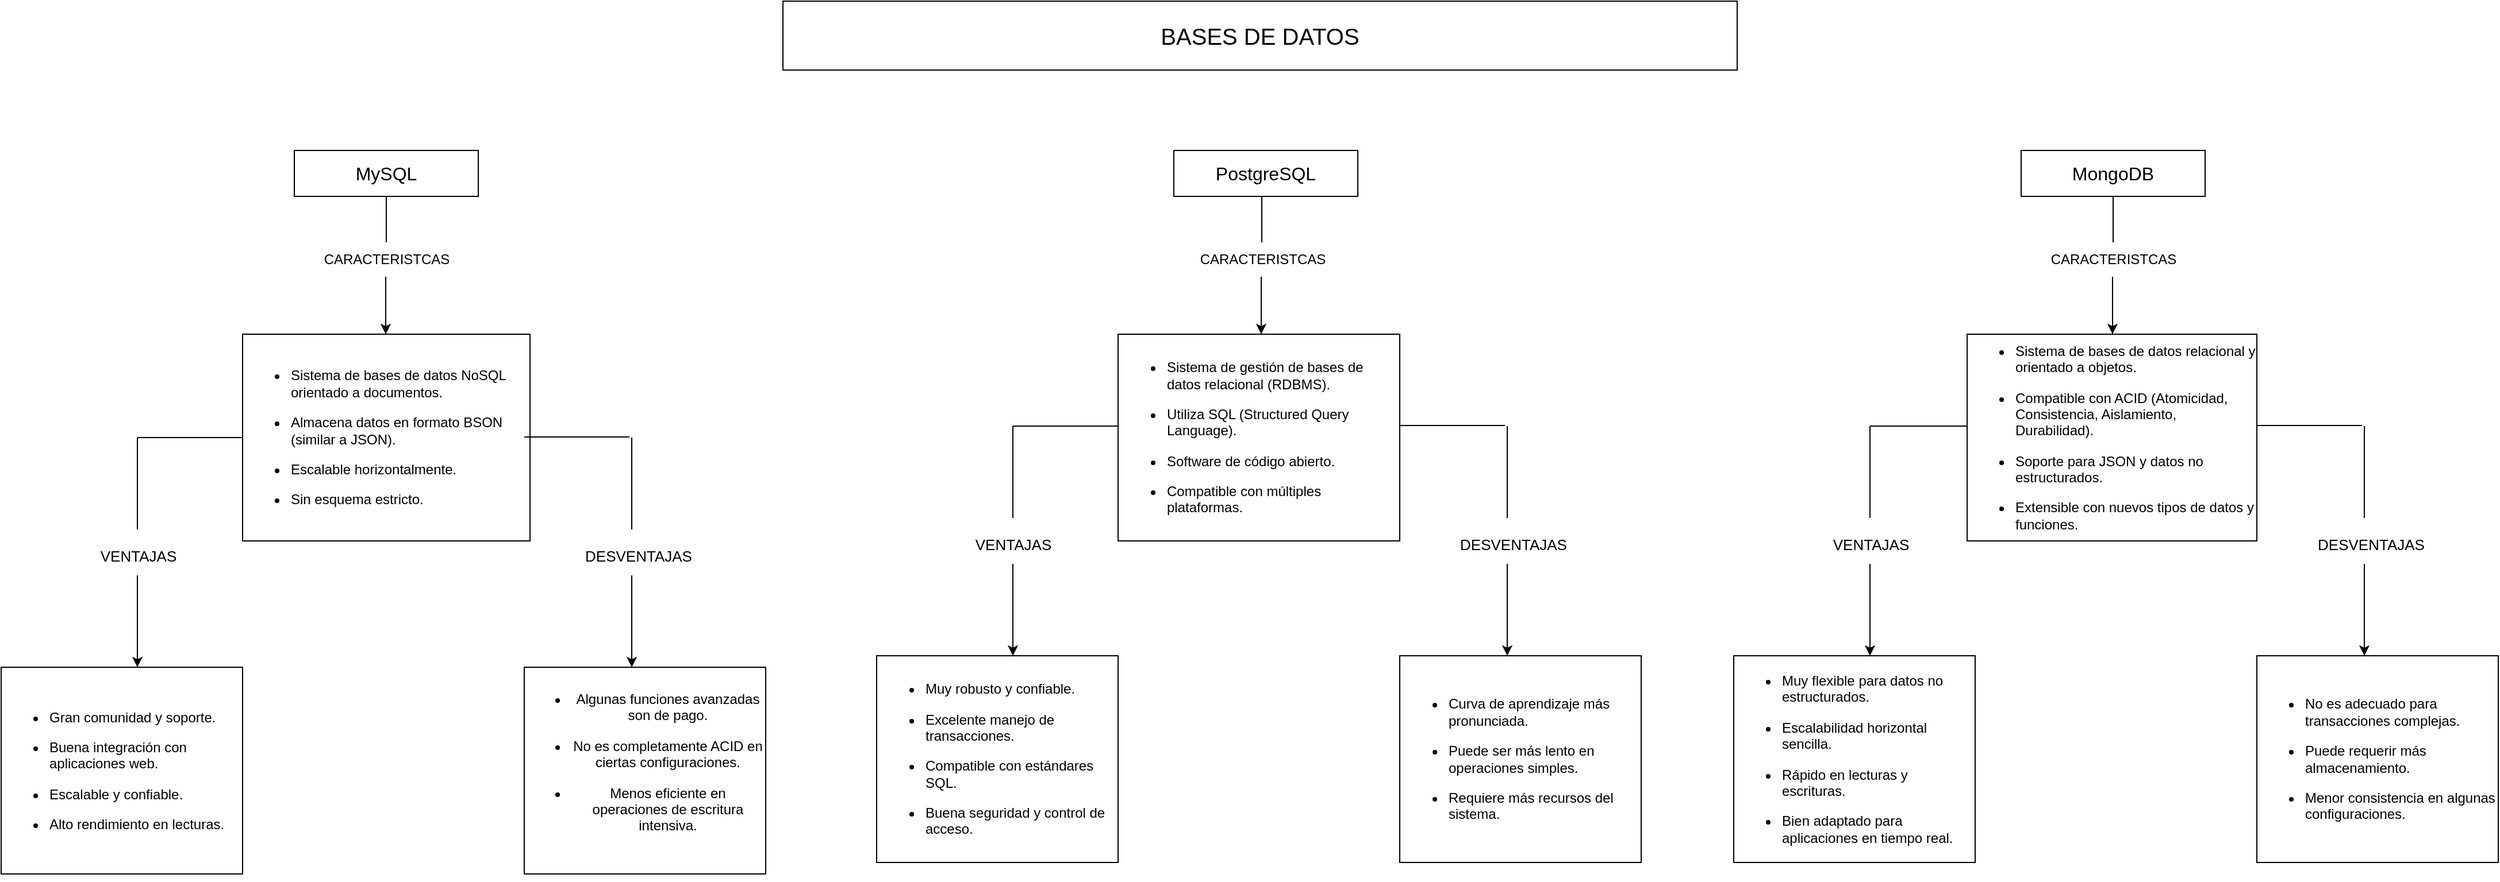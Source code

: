 <mxfile version="26.1.3">
  <diagram name="Página-1" id="1wpd4cxgm_Yc4lCq1zx7">
    <mxGraphModel dx="2541" dy="923" grid="1" gridSize="10" guides="1" tooltips="1" connect="1" arrows="1" fold="1" page="1" pageScale="1" pageWidth="827" pageHeight="1169" math="0" shadow="0">
      <root>
        <mxCell id="0" />
        <mxCell id="1" parent="0" />
        <mxCell id="YgctbKnUYy7wQDn3ax8j-1" value="&lt;font style=&quot;font-size: 20px;&quot;&gt;BASES DE DATOS&lt;/font&gt;" style="rounded=0;whiteSpace=wrap;html=1;" vertex="1" parent="1">
          <mxGeometry y="30" width="830" height="60" as="geometry" />
        </mxCell>
        <mxCell id="YgctbKnUYy7wQDn3ax8j-2" value="&lt;font style=&quot;font-size: 16px;&quot;&gt;&lt;br&gt;&lt;/font&gt;&lt;p data-pm-slice=&quot;1 1 [&amp;quot;ordered_list&amp;quot;,{&amp;quot;spread&amp;quot;:true,&amp;quot;startingNumber&amp;quot;:1,&amp;quot;start&amp;quot;:49,&amp;quot;end&amp;quot;:1872},&amp;quot;regular_list_item&amp;quot;,{&amp;quot;start&amp;quot;:49,&amp;quot;end&amp;quot;:637}]&quot;&gt;&lt;span&gt;&lt;font style=&quot;font-size: 16px;&quot;&gt;MySQL&lt;/font&gt;&lt;/span&gt;&lt;/p&gt;&lt;b&gt;&lt;font style=&quot;font-size: 16px;&quot;&gt;&lt;br&gt;&lt;/font&gt;&lt;/b&gt;" style="rounded=0;whiteSpace=wrap;html=1;" vertex="1" parent="1">
          <mxGeometry x="-425" y="160" width="160" height="40" as="geometry" />
        </mxCell>
        <mxCell id="YgctbKnUYy7wQDn3ax8j-3" value="&lt;p data-pm-slice=&quot;1 1 [&amp;quot;ordered_list&amp;quot;,{&amp;quot;spread&amp;quot;:true,&amp;quot;startingNumber&amp;quot;:1,&amp;quot;start&amp;quot;:49,&amp;quot;end&amp;quot;:1872},&amp;quot;regular_list_item&amp;quot;,{&amp;quot;start&amp;quot;:639,&amp;quot;end&amp;quot;:1273}]&quot;&gt;&lt;font style=&quot;font-size: 16px;&quot;&gt;PostgreSQL&lt;/font&gt;&lt;/p&gt;" style="rounded=0;whiteSpace=wrap;html=1;" vertex="1" parent="1">
          <mxGeometry x="340" y="160" width="160" height="40" as="geometry" />
        </mxCell>
        <mxCell id="YgctbKnUYy7wQDn3ax8j-4" value="&lt;p data-pm-slice=&quot;1 1 [&amp;quot;ordered_list&amp;quot;,{&amp;quot;spread&amp;quot;:true,&amp;quot;startingNumber&amp;quot;:1,&amp;quot;start&amp;quot;:49,&amp;quot;end&amp;quot;:1872},&amp;quot;regular_list_item&amp;quot;,{&amp;quot;start&amp;quot;:1275,&amp;quot;end&amp;quot;:1872}]&quot;&gt;&lt;font style=&quot;font-size: 16px;&quot;&gt;MongoDB&lt;/font&gt;&lt;/p&gt;" style="rounded=0;whiteSpace=wrap;html=1;" vertex="1" parent="1">
          <mxGeometry x="1077" y="160" width="160" height="40" as="geometry" />
        </mxCell>
        <mxCell id="YgctbKnUYy7wQDn3ax8j-5" value="&lt;ul data-pm-slice=&quot;3 3 [&amp;quot;ordered_list&amp;quot;,{&amp;quot;spread&amp;quot;:true,&amp;quot;startingNumber&amp;quot;:1,&amp;quot;start&amp;quot;:49,&amp;quot;end&amp;quot;:1872},&amp;quot;regular_list_item&amp;quot;,{&amp;quot;start&amp;quot;:49,&amp;quot;end&amp;quot;:637},&amp;quot;list&amp;quot;,{&amp;quot;spread&amp;quot;:false,&amp;quot;start&amp;quot;:65,&amp;quot;end&amp;quot;:637},&amp;quot;regular_list_item&amp;quot;,{&amp;quot;start&amp;quot;:65,&amp;quot;end&amp;quot;:279}]&quot; data-spread=&quot;false&quot;&gt;&lt;li&gt;&lt;p&gt;Sistema de gestión de bases de datos relacional (RDBMS).&lt;/p&gt;&lt;/li&gt;&lt;li&gt;&lt;p&gt;Utiliza SQL (Structured Query Language).&lt;/p&gt;&lt;/li&gt;&lt;li&gt;&lt;p&gt;Software de código abierto.&lt;/p&gt;&lt;/li&gt;&lt;li&gt;&lt;p&gt;Compatible con múltiples plataformas.&lt;/p&gt;&lt;/li&gt;&lt;/ul&gt;" style="rounded=0;whiteSpace=wrap;html=1;align=left;" vertex="1" parent="1">
          <mxGeometry x="291.5" y="320" width="245" height="180" as="geometry" />
        </mxCell>
        <mxCell id="YgctbKnUYy7wQDn3ax8j-7" value="" style="endArrow=none;html=1;rounded=0;" edge="1" parent="1">
          <mxGeometry width="50" height="50" relative="1" as="geometry">
            <mxPoint x="-345" y="240" as="sourcePoint" />
            <mxPoint x="-345" y="200" as="targetPoint" />
          </mxGeometry>
        </mxCell>
        <mxCell id="YgctbKnUYy7wQDn3ax8j-8" value="" style="endArrow=classic;html=1;rounded=0;" edge="1" parent="1">
          <mxGeometry width="50" height="50" relative="1" as="geometry">
            <mxPoint x="-345.5" y="270" as="sourcePoint" />
            <mxPoint x="-345.5" y="320" as="targetPoint" />
          </mxGeometry>
        </mxCell>
        <mxCell id="YgctbKnUYy7wQDn3ax8j-9" value="CARACTERISTCAS" style="text;html=1;align=center;verticalAlign=middle;resizable=0;points=[];autosize=1;strokeColor=none;fillColor=none;" vertex="1" parent="1">
          <mxGeometry x="-410" y="240" width="130" height="30" as="geometry" />
        </mxCell>
        <mxCell id="YgctbKnUYy7wQDn3ax8j-14" value="&lt;ul data-pm-slice=&quot;3 3 [&amp;quot;ordered_list&amp;quot;,{&amp;quot;spread&amp;quot;:true,&amp;quot;startingNumber&amp;quot;:1,&amp;quot;start&amp;quot;:49,&amp;quot;end&amp;quot;:1872},&amp;quot;regular_list_item&amp;quot;,{&amp;quot;start&amp;quot;:639,&amp;quot;end&amp;quot;:1273},&amp;quot;list&amp;quot;,{&amp;quot;spread&amp;quot;:false,&amp;quot;start&amp;quot;:660,&amp;quot;end&amp;quot;:1273},&amp;quot;regular_list_item&amp;quot;,{&amp;quot;start&amp;quot;:660,&amp;quot;end&amp;quot;:938}]&quot; data-spread=&quot;false&quot;&gt;&lt;li&gt;&lt;p&gt;Sistema de bases de datos relacional y orientado a objetos.&lt;/p&gt;&lt;/li&gt;&lt;li&gt;&lt;p&gt;Compatible con ACID (Atomicidad, Consistencia, Aislamiento, Durabilidad).&lt;/p&gt;&lt;/li&gt;&lt;li&gt;&lt;p&gt;Soporte para JSON y datos no estructurados.&lt;/p&gt;&lt;/li&gt;&lt;li&gt;&lt;p&gt;Extensible con nuevos tipos de datos y funciones.&lt;/p&gt;&lt;/li&gt;&lt;/ul&gt;" style="rounded=0;whiteSpace=wrap;html=1;align=left;" vertex="1" parent="1">
          <mxGeometry x="1030" y="320" width="252" height="180" as="geometry" />
        </mxCell>
        <mxCell id="YgctbKnUYy7wQDn3ax8j-15" value="" style="endArrow=none;html=1;rounded=0;" edge="1" parent="1">
          <mxGeometry width="50" height="50" relative="1" as="geometry">
            <mxPoint x="416.5" y="240" as="sourcePoint" />
            <mxPoint x="416.5" y="200" as="targetPoint" />
          </mxGeometry>
        </mxCell>
        <mxCell id="YgctbKnUYy7wQDn3ax8j-16" value="" style="endArrow=classic;html=1;rounded=0;" edge="1" parent="1">
          <mxGeometry width="50" height="50" relative="1" as="geometry">
            <mxPoint x="416" y="270" as="sourcePoint" />
            <mxPoint x="416" y="320" as="targetPoint" />
          </mxGeometry>
        </mxCell>
        <mxCell id="YgctbKnUYy7wQDn3ax8j-17" value="CARACTERISTCAS" style="text;html=1;align=center;verticalAlign=middle;resizable=0;points=[];autosize=1;strokeColor=none;fillColor=none;" vertex="1" parent="1">
          <mxGeometry x="351.5" y="240" width="130" height="30" as="geometry" />
        </mxCell>
        <mxCell id="YgctbKnUYy7wQDn3ax8j-18" value="&lt;ul data-pm-slice=&quot;3 3 [&amp;quot;ordered_list&amp;quot;,{&amp;quot;spread&amp;quot;:true,&amp;quot;startingNumber&amp;quot;:1,&amp;quot;start&amp;quot;:49,&amp;quot;end&amp;quot;:1872},&amp;quot;regular_list_item&amp;quot;,{&amp;quot;start&amp;quot;:1275,&amp;quot;end&amp;quot;:1872},&amp;quot;list&amp;quot;,{&amp;quot;spread&amp;quot;:false,&amp;quot;start&amp;quot;:1293,&amp;quot;end&amp;quot;:1872},&amp;quot;regular_list_item&amp;quot;,{&amp;quot;start&amp;quot;:1293,&amp;quot;end&amp;quot;:1497}]&quot; data-spread=&quot;false&quot;&gt;&lt;li&gt;&lt;p&gt;Sistema de bases de datos NoSQL orientado a documentos.&lt;/p&gt;&lt;/li&gt;&lt;li&gt;&lt;p&gt;Almacena datos en formato BSON (similar a JSON).&lt;/p&gt;&lt;/li&gt;&lt;li&gt;&lt;p&gt;Escalable horizontalmente.&lt;/p&gt;&lt;/li&gt;&lt;li&gt;&lt;p&gt;Sin esquema estricto.&lt;/p&gt;&lt;/li&gt;&lt;/ul&gt;" style="rounded=0;whiteSpace=wrap;html=1;align=left;" vertex="1" parent="1">
          <mxGeometry x="-470" y="320" width="250" height="180" as="geometry" />
        </mxCell>
        <mxCell id="YgctbKnUYy7wQDn3ax8j-19" value="" style="endArrow=none;html=1;rounded=0;" edge="1" parent="1">
          <mxGeometry width="50" height="50" relative="1" as="geometry">
            <mxPoint x="1157" y="240" as="sourcePoint" />
            <mxPoint x="1157" y="200" as="targetPoint" />
          </mxGeometry>
        </mxCell>
        <mxCell id="YgctbKnUYy7wQDn3ax8j-20" value="" style="endArrow=classic;html=1;rounded=0;" edge="1" parent="1">
          <mxGeometry width="50" height="50" relative="1" as="geometry">
            <mxPoint x="1156.5" y="270" as="sourcePoint" />
            <mxPoint x="1156.5" y="320" as="targetPoint" />
          </mxGeometry>
        </mxCell>
        <mxCell id="YgctbKnUYy7wQDn3ax8j-21" value="CARACTERISTCAS" style="text;html=1;align=center;verticalAlign=middle;resizable=0;points=[];autosize=1;strokeColor=none;fillColor=none;" vertex="1" parent="1">
          <mxGeometry x="1092" y="240" width="130" height="30" as="geometry" />
        </mxCell>
        <mxCell id="YgctbKnUYy7wQDn3ax8j-22" value="" style="endArrow=none;html=1;rounded=0;" edge="1" parent="1">
          <mxGeometry width="50" height="50" relative="1" as="geometry">
            <mxPoint x="200" y="400" as="sourcePoint" />
            <mxPoint x="291.5" y="400" as="targetPoint" />
          </mxGeometry>
        </mxCell>
        <mxCell id="YgctbKnUYy7wQDn3ax8j-23" value="" style="endArrow=none;html=1;rounded=0;" edge="1" parent="1">
          <mxGeometry width="50" height="50" relative="1" as="geometry">
            <mxPoint x="200" y="480" as="sourcePoint" />
            <mxPoint x="200" y="400" as="targetPoint" />
          </mxGeometry>
        </mxCell>
        <mxCell id="YgctbKnUYy7wQDn3ax8j-24" value="" style="endArrow=none;html=1;rounded=0;" edge="1" parent="1">
          <mxGeometry width="50" height="50" relative="1" as="geometry">
            <mxPoint x="536.5" y="399.47" as="sourcePoint" />
            <mxPoint x="628" y="399.47" as="targetPoint" />
          </mxGeometry>
        </mxCell>
        <mxCell id="YgctbKnUYy7wQDn3ax8j-25" value="" style="endArrow=none;html=1;rounded=0;" edge="1" parent="1">
          <mxGeometry width="50" height="50" relative="1" as="geometry">
            <mxPoint x="630" y="480" as="sourcePoint" />
            <mxPoint x="630" y="400" as="targetPoint" />
          </mxGeometry>
        </mxCell>
        <mxCell id="YgctbKnUYy7wQDn3ax8j-26" value="" style="endArrow=classic;html=1;rounded=0;" edge="1" parent="1">
          <mxGeometry width="50" height="50" relative="1" as="geometry">
            <mxPoint x="200" y="520" as="sourcePoint" />
            <mxPoint x="200" y="600" as="targetPoint" />
          </mxGeometry>
        </mxCell>
        <mxCell id="YgctbKnUYy7wQDn3ax8j-27" value="" style="endArrow=classic;html=1;rounded=0;" edge="1" parent="1">
          <mxGeometry width="50" height="50" relative="1" as="geometry">
            <mxPoint x="630" y="520" as="sourcePoint" />
            <mxPoint x="630" y="600" as="targetPoint" />
          </mxGeometry>
        </mxCell>
        <mxCell id="YgctbKnUYy7wQDn3ax8j-28" value="&lt;ul data-pm-slice=&quot;3 3 [&amp;quot;ordered_list&amp;quot;,{&amp;quot;spread&amp;quot;:true,&amp;quot;startingNumber&amp;quot;:1,&amp;quot;start&amp;quot;:49,&amp;quot;end&amp;quot;:1872},&amp;quot;regular_list_item&amp;quot;,{&amp;quot;start&amp;quot;:639,&amp;quot;end&amp;quot;:1273},&amp;quot;list&amp;quot;,{&amp;quot;spread&amp;quot;:false,&amp;quot;start&amp;quot;:660,&amp;quot;end&amp;quot;:1273},&amp;quot;regular_list_item&amp;quot;,{&amp;quot;start&amp;quot;:942,&amp;quot;end&amp;quot;:1113}]&quot; data-spread=&quot;false&quot;&gt;&lt;li&gt;&lt;p&gt;Muy robusto y confiable.&lt;/p&gt;&lt;/li&gt;&lt;li&gt;&lt;p&gt;Excelente manejo de transacciones.&lt;/p&gt;&lt;/li&gt;&lt;li&gt;&lt;p&gt;Compatible con estándares SQL.&lt;/p&gt;&lt;/li&gt;&lt;li&gt;&lt;p&gt;Buena seguridad y control de acceso.&lt;/p&gt;&lt;/li&gt;&lt;/ul&gt;" style="rounded=0;whiteSpace=wrap;html=1;align=left;" vertex="1" parent="1">
          <mxGeometry x="81.5" y="600" width="210" height="180" as="geometry" />
        </mxCell>
        <mxCell id="YgctbKnUYy7wQDn3ax8j-29" value="&lt;ul data-pm-slice=&quot;3 3 [&amp;quot;ordered_list&amp;quot;,{&amp;quot;spread&amp;quot;:true,&amp;quot;startingNumber&amp;quot;:1,&amp;quot;start&amp;quot;:49,&amp;quot;end&amp;quot;:1872},&amp;quot;regular_list_item&amp;quot;,{&amp;quot;start&amp;quot;:639,&amp;quot;end&amp;quot;:1273},&amp;quot;list&amp;quot;,{&amp;quot;spread&amp;quot;:false,&amp;quot;start&amp;quot;:660,&amp;quot;end&amp;quot;:1273},&amp;quot;regular_list_item&amp;quot;,{&amp;quot;start&amp;quot;:1117,&amp;quot;end&amp;quot;:1273}]&quot; data-spread=&quot;false&quot;&gt;&lt;li&gt;&lt;p&gt;Curva de aprendizaje más pronunciada.&lt;/p&gt;&lt;/li&gt;&lt;li&gt;&lt;p&gt;Puede ser más lento en operaciones simples.&lt;/p&gt;&lt;/li&gt;&lt;li&gt;&lt;p&gt;Requiere más recursos del sistema.&lt;/p&gt;&lt;/li&gt;&lt;/ul&gt;" style="rounded=0;whiteSpace=wrap;html=1;align=left;" vertex="1" parent="1">
          <mxGeometry x="536.5" y="600" width="210" height="180" as="geometry" />
        </mxCell>
        <mxCell id="YgctbKnUYy7wQDn3ax8j-30" value="&lt;span style=&quot;font-size: 13px;&quot;&gt;VENTAJAS&lt;/span&gt;" style="text;html=1;align=center;verticalAlign=middle;resizable=0;points=[];autosize=1;strokeColor=none;fillColor=none;" vertex="1" parent="1">
          <mxGeometry x="155" y="488" width="90" height="30" as="geometry" />
        </mxCell>
        <mxCell id="YgctbKnUYy7wQDn3ax8j-31" value="&lt;span style=&quot;font-size: 13px;&quot;&gt;DESVENTAJAS&lt;/span&gt;" style="text;html=1;align=center;verticalAlign=middle;resizable=0;points=[];autosize=1;strokeColor=none;fillColor=none;" vertex="1" parent="1">
          <mxGeometry x="575" y="488" width="120" height="30" as="geometry" />
        </mxCell>
        <mxCell id="YgctbKnUYy7wQDn3ax8j-33" value="" style="endArrow=none;html=1;rounded=0;" edge="1" parent="1">
          <mxGeometry width="50" height="50" relative="1" as="geometry">
            <mxPoint x="945.5" y="400" as="sourcePoint" />
            <mxPoint x="1030" y="400" as="targetPoint" />
          </mxGeometry>
        </mxCell>
        <mxCell id="YgctbKnUYy7wQDn3ax8j-34" value="" style="endArrow=none;html=1;rounded=0;" edge="1" parent="1">
          <mxGeometry width="50" height="50" relative="1" as="geometry">
            <mxPoint x="945.5" y="480" as="sourcePoint" />
            <mxPoint x="945.5" y="400" as="targetPoint" />
          </mxGeometry>
        </mxCell>
        <mxCell id="YgctbKnUYy7wQDn3ax8j-35" value="" style="endArrow=none;html=1;rounded=0;" edge="1" parent="1">
          <mxGeometry width="50" height="50" relative="1" as="geometry">
            <mxPoint x="1282" y="399.47" as="sourcePoint" />
            <mxPoint x="1373.5" y="399.47" as="targetPoint" />
          </mxGeometry>
        </mxCell>
        <mxCell id="YgctbKnUYy7wQDn3ax8j-36" value="" style="endArrow=none;html=1;rounded=0;" edge="1" parent="1">
          <mxGeometry width="50" height="50" relative="1" as="geometry">
            <mxPoint x="1375.5" y="480" as="sourcePoint" />
            <mxPoint x="1375.5" y="400" as="targetPoint" />
          </mxGeometry>
        </mxCell>
        <mxCell id="YgctbKnUYy7wQDn3ax8j-37" value="" style="endArrow=classic;html=1;rounded=0;" edge="1" parent="1">
          <mxGeometry width="50" height="50" relative="1" as="geometry">
            <mxPoint x="945.5" y="520" as="sourcePoint" />
            <mxPoint x="945.5" y="600" as="targetPoint" />
          </mxGeometry>
        </mxCell>
        <mxCell id="YgctbKnUYy7wQDn3ax8j-38" value="" style="endArrow=classic;html=1;rounded=0;" edge="1" parent="1">
          <mxGeometry width="50" height="50" relative="1" as="geometry">
            <mxPoint x="1375.5" y="520" as="sourcePoint" />
            <mxPoint x="1375.5" y="600" as="targetPoint" />
          </mxGeometry>
        </mxCell>
        <mxCell id="YgctbKnUYy7wQDn3ax8j-39" value="&lt;br&gt;&lt;ul data-pm-slice=&quot;3 3 [&amp;quot;ordered_list&amp;quot;,{&amp;quot;spread&amp;quot;:true,&amp;quot;startingNumber&amp;quot;:1,&amp;quot;start&amp;quot;:49,&amp;quot;end&amp;quot;:1872},&amp;quot;regular_list_item&amp;quot;,{&amp;quot;start&amp;quot;:1275,&amp;quot;end&amp;quot;:1872},&amp;quot;list&amp;quot;,{&amp;quot;spread&amp;quot;:false,&amp;quot;start&amp;quot;:1293,&amp;quot;end&amp;quot;:1872},&amp;quot;regular_list_item&amp;quot;,{&amp;quot;start&amp;quot;:1501,&amp;quot;end&amp;quot;:1702}]&quot; data-spread=&quot;false&quot;&gt;&lt;li&gt;&lt;p&gt;&lt;span&gt;Muy flexible para datos no estructurados.&lt;/span&gt;&lt;/p&gt;&lt;/li&gt;&lt;li&gt;&lt;p&gt;&lt;span&gt;Escalabilidad horizontal sencilla.&lt;/span&gt;&lt;/p&gt;&lt;/li&gt;&lt;li&gt;&lt;p&gt;&lt;span&gt;Rápido en lecturas y escrituras.&lt;/span&gt;&lt;/p&gt;&lt;/li&gt;&lt;li&gt;&lt;p&gt;&lt;span&gt;Bien adaptado para aplicaciones en tiempo real.&lt;/span&gt;&lt;/p&gt;&lt;/li&gt;&lt;/ul&gt;&lt;div&gt;&lt;br/&gt;&lt;/div&gt;" style="rounded=0;whiteSpace=wrap;html=1;align=left;" vertex="1" parent="1">
          <mxGeometry x="827" y="600" width="210" height="180" as="geometry" />
        </mxCell>
        <mxCell id="YgctbKnUYy7wQDn3ax8j-40" value="&lt;ul data-pm-slice=&quot;3 3 [&amp;quot;ordered_list&amp;quot;,{&amp;quot;spread&amp;quot;:true,&amp;quot;startingNumber&amp;quot;:1,&amp;quot;start&amp;quot;:49,&amp;quot;end&amp;quot;:1872},&amp;quot;regular_list_item&amp;quot;,{&amp;quot;start&amp;quot;:1275,&amp;quot;end&amp;quot;:1872},&amp;quot;list&amp;quot;,{&amp;quot;spread&amp;quot;:false,&amp;quot;start&amp;quot;:1293,&amp;quot;end&amp;quot;:1872},&amp;quot;regular_list_item&amp;quot;,{&amp;quot;start&amp;quot;:1706,&amp;quot;end&amp;quot;:1872}]&quot; data-spread=&quot;false&quot;&gt;&lt;li&gt;&lt;p&gt;No es adecuado para transacciones complejas.&lt;/p&gt;&lt;/li&gt;&lt;li&gt;&lt;p&gt;Puede requerir más almacenamiento.&lt;/p&gt;&lt;/li&gt;&lt;li&gt;&lt;p&gt;Menor consistencia en algunas configuraciones.&lt;/p&gt;&lt;/li&gt;&lt;/ul&gt;" style="rounded=0;whiteSpace=wrap;html=1;align=left;" vertex="1" parent="1">
          <mxGeometry x="1282" y="600" width="210" height="180" as="geometry" />
        </mxCell>
        <mxCell id="YgctbKnUYy7wQDn3ax8j-41" value="&lt;span style=&quot;font-size: 13px;&quot;&gt;VENTAJAS&lt;/span&gt;" style="text;html=1;align=center;verticalAlign=middle;resizable=0;points=[];autosize=1;strokeColor=none;fillColor=none;" vertex="1" parent="1">
          <mxGeometry x="900.5" y="488" width="90" height="30" as="geometry" />
        </mxCell>
        <mxCell id="YgctbKnUYy7wQDn3ax8j-42" value="&lt;span style=&quot;font-size: 13px;&quot;&gt;DESVENTAJAS&lt;/span&gt;" style="text;html=1;align=center;verticalAlign=middle;resizable=0;points=[];autosize=1;strokeColor=none;fillColor=none;" vertex="1" parent="1">
          <mxGeometry x="1320.5" y="488" width="120" height="30" as="geometry" />
        </mxCell>
        <mxCell id="YgctbKnUYy7wQDn3ax8j-44" value="" style="endArrow=none;html=1;rounded=0;" edge="1" parent="1">
          <mxGeometry width="50" height="50" relative="1" as="geometry">
            <mxPoint x="-561.5" y="410" as="sourcePoint" />
            <mxPoint x="-470" y="410" as="targetPoint" />
          </mxGeometry>
        </mxCell>
        <mxCell id="YgctbKnUYy7wQDn3ax8j-45" value="" style="endArrow=none;html=1;rounded=0;" edge="1" parent="1">
          <mxGeometry width="50" height="50" relative="1" as="geometry">
            <mxPoint x="-561.5" y="490" as="sourcePoint" />
            <mxPoint x="-561.5" y="410" as="targetPoint" />
          </mxGeometry>
        </mxCell>
        <mxCell id="YgctbKnUYy7wQDn3ax8j-46" value="" style="endArrow=none;html=1;rounded=0;" edge="1" parent="1">
          <mxGeometry width="50" height="50" relative="1" as="geometry">
            <mxPoint x="-225" y="409.47" as="sourcePoint" />
            <mxPoint x="-133.5" y="409.47" as="targetPoint" />
          </mxGeometry>
        </mxCell>
        <mxCell id="YgctbKnUYy7wQDn3ax8j-47" value="" style="endArrow=none;html=1;rounded=0;" edge="1" parent="1">
          <mxGeometry width="50" height="50" relative="1" as="geometry">
            <mxPoint x="-131.5" y="490" as="sourcePoint" />
            <mxPoint x="-131.5" y="410" as="targetPoint" />
          </mxGeometry>
        </mxCell>
        <mxCell id="YgctbKnUYy7wQDn3ax8j-48" value="" style="endArrow=classic;html=1;rounded=0;" edge="1" parent="1">
          <mxGeometry width="50" height="50" relative="1" as="geometry">
            <mxPoint x="-561.5" y="530" as="sourcePoint" />
            <mxPoint x="-561.5" y="610" as="targetPoint" />
          </mxGeometry>
        </mxCell>
        <mxCell id="YgctbKnUYy7wQDn3ax8j-49" value="" style="endArrow=classic;html=1;rounded=0;" edge="1" parent="1">
          <mxGeometry width="50" height="50" relative="1" as="geometry">
            <mxPoint x="-131.5" y="530" as="sourcePoint" />
            <mxPoint x="-131.5" y="610" as="targetPoint" />
          </mxGeometry>
        </mxCell>
        <mxCell id="YgctbKnUYy7wQDn3ax8j-50" value="&lt;ul data-pm-slice=&quot;3 3 [&amp;quot;ordered_list&amp;quot;,{&amp;quot;spread&amp;quot;:true,&amp;quot;startingNumber&amp;quot;:1,&amp;quot;start&amp;quot;:49,&amp;quot;end&amp;quot;:1872},&amp;quot;regular_list_item&amp;quot;,{&amp;quot;start&amp;quot;:49,&amp;quot;end&amp;quot;:637},&amp;quot;list&amp;quot;,{&amp;quot;spread&amp;quot;:false,&amp;quot;start&amp;quot;:65,&amp;quot;end&amp;quot;:637},&amp;quot;regular_list_item&amp;quot;,{&amp;quot;start&amp;quot;:283,&amp;quot;end&amp;quot;:445}]&quot; data-spread=&quot;false&quot;&gt;&lt;li&gt;&lt;p&gt;Gran comunidad y soporte.&lt;/p&gt;&lt;/li&gt;&lt;li&gt;&lt;p&gt;Buena integración con aplicaciones web.&lt;/p&gt;&lt;/li&gt;&lt;li&gt;&lt;p&gt;Escalable y confiable.&lt;/p&gt;&lt;/li&gt;&lt;li&gt;&lt;p&gt;Alto rendimiento en lecturas.&lt;/p&gt;&lt;/li&gt;&lt;/ul&gt;" style="rounded=0;whiteSpace=wrap;html=1;align=left;" vertex="1" parent="1">
          <mxGeometry x="-680" y="610" width="210" height="180" as="geometry" />
        </mxCell>
        <mxCell id="YgctbKnUYy7wQDn3ax8j-51" value="&#xa;&lt;ul data-pm-slice=&quot;3 3 [&amp;quot;ordered_list&amp;quot;,{&amp;quot;spread&amp;quot;:true,&amp;quot;startingNumber&amp;quot;:1,&amp;quot;start&amp;quot;:49,&amp;quot;end&amp;quot;:1872},&amp;quot;regular_list_item&amp;quot;,{&amp;quot;start&amp;quot;:49,&amp;quot;end&amp;quot;:637},&amp;quot;list&amp;quot;,{&amp;quot;spread&amp;quot;:false,&amp;quot;start&amp;quot;:65,&amp;quot;end&amp;quot;:637},&amp;quot;regular_list_item&amp;quot;,{&amp;quot;start&amp;quot;:449,&amp;quot;end&amp;quot;:637}]&quot; data-spread=&quot;false&quot;&gt;&lt;li&gt;&lt;p&gt;&lt;span&gt;Algunas funciones avanzadas son de pago.&lt;/span&gt;&lt;/p&gt;&lt;/li&gt;&lt;li&gt;&lt;p&gt;&lt;span&gt;No es completamente ACID en ciertas configuraciones.&lt;/span&gt;&lt;/p&gt;&lt;/li&gt;&lt;li&gt;&lt;p&gt;&lt;span&gt;Menos eficiente en operaciones de escritura intensiva.&lt;/span&gt;&lt;/p&gt;&lt;/li&gt;&lt;/ul&gt;&#xa;&#xa;" style="rounded=0;whiteSpace=wrap;html=1;" vertex="1" parent="1">
          <mxGeometry x="-225" y="610" width="210" height="180" as="geometry" />
        </mxCell>
        <mxCell id="YgctbKnUYy7wQDn3ax8j-52" value="&lt;span style=&quot;font-size: 13px;&quot;&gt;VENTAJAS&lt;/span&gt;" style="text;html=1;align=center;verticalAlign=middle;resizable=0;points=[];autosize=1;strokeColor=none;fillColor=none;" vertex="1" parent="1">
          <mxGeometry x="-606.5" y="498" width="90" height="30" as="geometry" />
        </mxCell>
        <mxCell id="YgctbKnUYy7wQDn3ax8j-53" value="&lt;span style=&quot;font-size: 13px;&quot;&gt;DESVENTAJAS&lt;/span&gt;" style="text;html=1;align=center;verticalAlign=middle;resizable=0;points=[];autosize=1;strokeColor=none;fillColor=none;" vertex="1" parent="1">
          <mxGeometry x="-186.5" y="498" width="120" height="30" as="geometry" />
        </mxCell>
      </root>
    </mxGraphModel>
  </diagram>
</mxfile>
